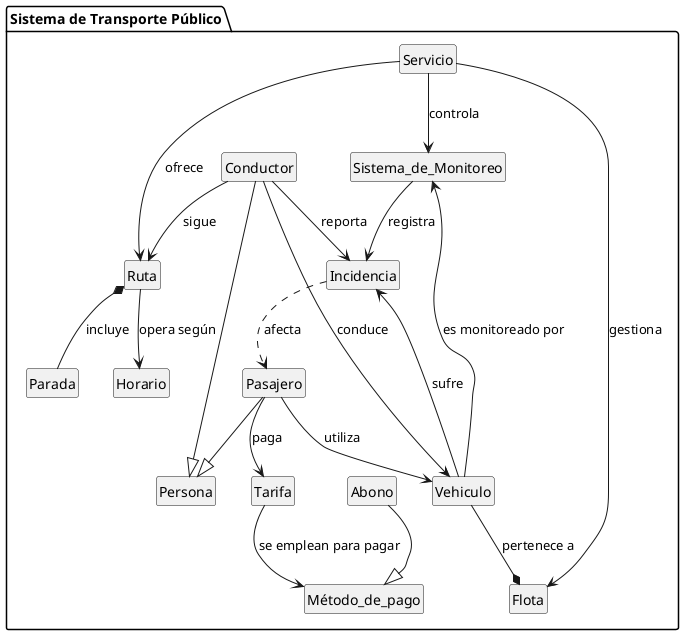 @startuml DiagramaDeClasesLegibleSinTicket

hide circle
hide empty members

package "Sistema de Transporte Público" {
 
    Servicio --> Ruta : "ofrece"
    Servicio --> Flota : "gestiona"
    Servicio --> Sistema_de_Monitoreo : "controla"
    
    Ruta --> Horario : "opera según"
    Ruta *-- Parada : "incluye"
    
    Vehiculo --* Flota : "pertenece a"
    Vehiculo --> Incidencia : "sufre"
    Vehiculo --> Sistema_de_Monitoreo : "es monitoreado por"
    
    Sistema_de_Monitoreo --> Incidencia : "registra"
    
    Conductor --> Ruta : "sigue"
    Conductor --> Vehiculo : "conduce"
    Conductor --|> Persona
    Conductor --> Incidencia : "reporta"

    Pasajero --> Vehiculo : "utiliza"
    Pasajero --|> Persona
    Pasajero --> Tarifa : "paga"

    Incidencia ..> Pasajero : "afecta"

    Tarifa --> Método_de_pago : "se emplean para pagar"
    Abono --|> Método_de_pago

}

@enduml


